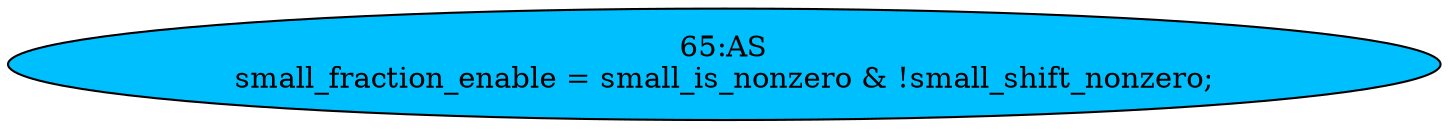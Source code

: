strict digraph "" {
	node [label="\N"];
	"65:AS"	 [ast="<pyverilog.vparser.ast.Assign object at 0x7f53bf51b610>",
		def_var="['small_fraction_enable']",
		fillcolor=deepskyblue,
		label="65:AS
small_fraction_enable = small_is_nonzero & !small_shift_nonzero;",
		statements="[]",
		style=filled,
		typ=Assign,
		use_var="['small_is_nonzero', 'small_shift_nonzero']"];
}
